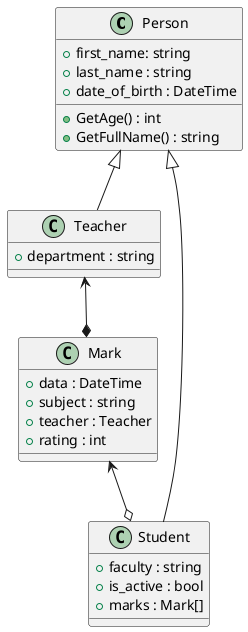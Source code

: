 ﻿@startuml
'https://plantuml.com/class-diagram

class Person {
+ first_name: string
+ last_name : string
+ date_of_birth : DateTime

+ GetAge() : int
+ GetFullName() : string
}

Person <|-- Teacher
class Teacher {
+ department : string
}

Teacher <--* Mark
class Mark {
+ data : DateTime
+ subject : string
+ teacher : Teacher
+ rating : int
}

Person <|-- Student
Mark <--o Student
class Student {
+ faculty : string
+ is_active : bool
+ marks : Mark[]
}

@enduml
